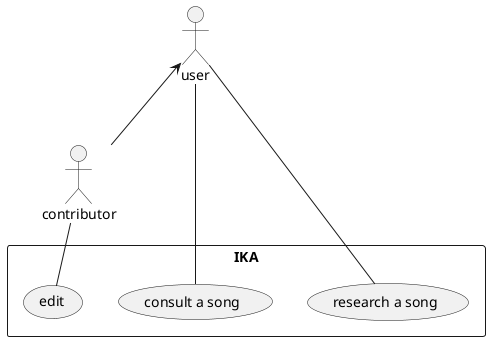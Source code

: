 @startuml
  'declaration of the actors
  actor user
  actor contributor

  'declaration of the use cases
  rectangle IKA{
      (consult a song) as consult
      (research a song) as research
      (edit)

    }

  'links
  user <-- contributor

  user -- consult
  user -- research
  contributor -- edit
@enduml
